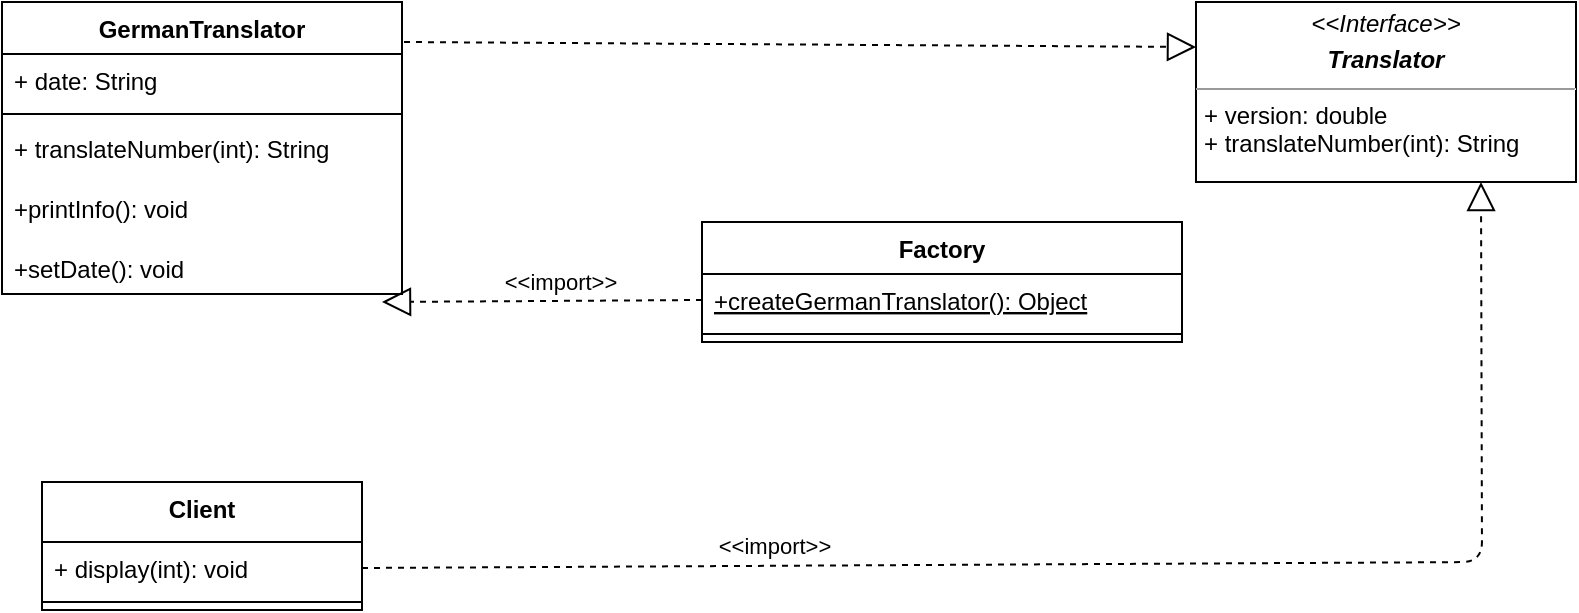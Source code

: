 <mxfile version="13.9.2" type="github">
  <diagram id="llPCNM7c6rKGlb3UE4iD" name="Page-2">
    <mxGraphModel dx="1422" dy="794" grid="1" gridSize="10" guides="1" tooltips="1" connect="1" arrows="1" fold="1" page="1" pageScale="1" pageWidth="827" pageHeight="1169" math="0" shadow="0">
      <root>
        <mxCell id="IJnll5uJMSZ8LJvvy6Eq-0" />
        <mxCell id="IJnll5uJMSZ8LJvvy6Eq-1" parent="IJnll5uJMSZ8LJvvy6Eq-0" />
        <mxCell id="qED0b3XlIijxAPaFemkb-0" value="&lt;p style=&quot;margin: 0px ; margin-top: 4px ; text-align: center&quot;&gt;&lt;i&gt;&amp;lt;&amp;lt;Interface&amp;gt;&amp;gt;&lt;/i&gt;&lt;/p&gt;&lt;p style=&quot;margin: 0px ; margin-top: 4px ; text-align: center&quot;&gt;&lt;i&gt;&lt;b&gt;Translator&lt;/b&gt;&lt;/i&gt;&lt;/p&gt;&lt;hr size=&quot;1&quot;&gt;&lt;p style=&quot;margin: 0px ; margin-left: 4px&quot;&gt;+ version: double&lt;br&gt;&lt;/p&gt;&lt;p style=&quot;margin: 0px ; margin-left: 4px&quot;&gt;+ translateNumber(int): String&lt;/p&gt;" style="verticalAlign=top;align=left;overflow=fill;fontSize=12;fontFamily=Helvetica;html=1;" vertex="1" parent="IJnll5uJMSZ8LJvvy6Eq-1">
          <mxGeometry x="637" y="70" width="190" height="90" as="geometry" />
        </mxCell>
        <mxCell id="qED0b3XlIijxAPaFemkb-1" value="GermanTranslator" style="swimlane;fontStyle=1;align=center;verticalAlign=top;childLayout=stackLayout;horizontal=1;startSize=26;horizontalStack=0;resizeParent=1;resizeParentMax=0;resizeLast=0;collapsible=1;marginBottom=0;" vertex="1" parent="IJnll5uJMSZ8LJvvy6Eq-1">
          <mxGeometry x="40" y="70" width="200" height="146" as="geometry" />
        </mxCell>
        <mxCell id="qED0b3XlIijxAPaFemkb-2" value="+ date: String" style="text;strokeColor=none;fillColor=none;align=left;verticalAlign=top;spacingLeft=4;spacingRight=4;overflow=hidden;rotatable=0;points=[[0,0.5],[1,0.5]];portConstraint=eastwest;" vertex="1" parent="qED0b3XlIijxAPaFemkb-1">
          <mxGeometry y="26" width="200" height="26" as="geometry" />
        </mxCell>
        <mxCell id="qED0b3XlIijxAPaFemkb-3" value="" style="line;strokeWidth=1;fillColor=none;align=left;verticalAlign=middle;spacingTop=-1;spacingLeft=3;spacingRight=3;rotatable=0;labelPosition=right;points=[];portConstraint=eastwest;" vertex="1" parent="qED0b3XlIijxAPaFemkb-1">
          <mxGeometry y="52" width="200" height="8" as="geometry" />
        </mxCell>
        <mxCell id="qED0b3XlIijxAPaFemkb-4" value="+ translateNumber(int): String" style="text;strokeColor=none;fillColor=none;align=left;verticalAlign=top;spacingLeft=4;spacingRight=4;overflow=hidden;rotatable=0;points=[[0,0.5],[1,0.5]];portConstraint=eastwest;" vertex="1" parent="qED0b3XlIijxAPaFemkb-1">
          <mxGeometry y="60" width="200" height="30" as="geometry" />
        </mxCell>
        <mxCell id="qED0b3XlIijxAPaFemkb-23" value="+printInfo(): void" style="text;strokeColor=none;fillColor=none;align=left;verticalAlign=top;spacingLeft=4;spacingRight=4;overflow=hidden;rotatable=0;points=[[0,0.5],[1,0.5]];portConstraint=eastwest;" vertex="1" parent="qED0b3XlIijxAPaFemkb-1">
          <mxGeometry y="90" width="200" height="30" as="geometry" />
        </mxCell>
        <mxCell id="qED0b3XlIijxAPaFemkb-25" value="+setDate(): void" style="text;strokeColor=none;fillColor=none;align=left;verticalAlign=top;spacingLeft=4;spacingRight=4;overflow=hidden;rotatable=0;points=[[0,0.5],[1,0.5]];portConstraint=eastwest;" vertex="1" parent="qED0b3XlIijxAPaFemkb-1">
          <mxGeometry y="120" width="200" height="26" as="geometry" />
        </mxCell>
        <mxCell id="qED0b3XlIijxAPaFemkb-9" value="Client" style="swimlane;fontStyle=1;align=center;verticalAlign=top;childLayout=stackLayout;horizontal=1;startSize=30;horizontalStack=0;resizeParent=1;resizeParentMax=0;resizeLast=0;collapsible=1;marginBottom=0;" vertex="1" parent="IJnll5uJMSZ8LJvvy6Eq-1">
          <mxGeometry x="60" y="310" width="160" height="64" as="geometry" />
        </mxCell>
        <mxCell id="qED0b3XlIijxAPaFemkb-10" value="+ display(int): void" style="text;strokeColor=none;fillColor=none;align=left;verticalAlign=top;spacingLeft=4;spacingRight=4;overflow=hidden;rotatable=0;points=[[0,0.5],[1,0.5]];portConstraint=eastwest;" vertex="1" parent="qED0b3XlIijxAPaFemkb-9">
          <mxGeometry y="30" width="160" height="26" as="geometry" />
        </mxCell>
        <mxCell id="qED0b3XlIijxAPaFemkb-11" value="" style="line;strokeWidth=1;fillColor=none;align=left;verticalAlign=middle;spacingTop=-1;spacingLeft=3;spacingRight=3;rotatable=0;labelPosition=right;points=[];portConstraint=eastwest;" vertex="1" parent="qED0b3XlIijxAPaFemkb-9">
          <mxGeometry y="56" width="160" height="8" as="geometry" />
        </mxCell>
        <mxCell id="qED0b3XlIijxAPaFemkb-13" value="Factory" style="swimlane;fontStyle=1;align=center;verticalAlign=top;childLayout=stackLayout;horizontal=1;startSize=26;horizontalStack=0;resizeParent=1;resizeParentMax=0;resizeLast=0;collapsible=1;marginBottom=0;" vertex="1" parent="IJnll5uJMSZ8LJvvy6Eq-1">
          <mxGeometry x="390" y="180" width="240" height="60" as="geometry" />
        </mxCell>
        <mxCell id="qED0b3XlIijxAPaFemkb-14" value="+createGermanTranslator(): Object" style="text;strokeColor=none;fillColor=none;align=left;verticalAlign=top;spacingLeft=4;spacingRight=4;overflow=hidden;rotatable=0;points=[[0,0.5],[1,0.5]];portConstraint=eastwest;fontStyle=4" vertex="1" parent="qED0b3XlIijxAPaFemkb-13">
          <mxGeometry y="26" width="240" height="26" as="geometry" />
        </mxCell>
        <mxCell id="qED0b3XlIijxAPaFemkb-15" value="" style="line;strokeWidth=1;fillColor=none;align=left;verticalAlign=middle;spacingTop=-1;spacingLeft=3;spacingRight=3;rotatable=0;labelPosition=right;points=[];portConstraint=eastwest;" vertex="1" parent="qED0b3XlIijxAPaFemkb-13">
          <mxGeometry y="52" width="240" height="8" as="geometry" />
        </mxCell>
        <mxCell id="qED0b3XlIijxAPaFemkb-20" value="" style="text;strokeColor=none;fillColor=none;align=left;verticalAlign=middle;spacingTop=-1;spacingLeft=4;spacingRight=4;rotatable=0;labelPosition=right;points=[];portConstraint=eastwest;" vertex="1" parent="IJnll5uJMSZ8LJvvy6Eq-1">
          <mxGeometry x="170" y="180" width="20" height="14" as="geometry" />
        </mxCell>
        <mxCell id="qED0b3XlIijxAPaFemkb-26" value="" style="endArrow=block;dashed=1;endFill=0;endSize=12;html=1;exitX=1.005;exitY=0.137;exitDx=0;exitDy=0;exitPerimeter=0;entryX=0;entryY=0.25;entryDx=0;entryDy=0;" edge="1" parent="IJnll5uJMSZ8LJvvy6Eq-1" source="qED0b3XlIijxAPaFemkb-1" target="qED0b3XlIijxAPaFemkb-0">
          <mxGeometry width="160" relative="1" as="geometry">
            <mxPoint x="270" y="210" as="sourcePoint" />
            <mxPoint x="318" y="90" as="targetPoint" />
          </mxGeometry>
        </mxCell>
        <mxCell id="qED0b3XlIijxAPaFemkb-28" value="" style="endArrow=block;dashed=1;endFill=0;endSize=12;html=1;exitX=0;exitY=0.5;exitDx=0;exitDy=0;entryX=0.95;entryY=1.154;entryDx=0;entryDy=0;entryPerimeter=0;" edge="1" parent="IJnll5uJMSZ8LJvvy6Eq-1" source="qED0b3XlIijxAPaFemkb-14" target="qED0b3XlIijxAPaFemkb-25">
          <mxGeometry width="160" relative="1" as="geometry">
            <mxPoint x="334" y="380" as="sourcePoint" />
            <mxPoint x="494" y="380" as="targetPoint" />
          </mxGeometry>
        </mxCell>
        <mxCell id="qED0b3XlIijxAPaFemkb-29" value="&amp;lt;&amp;lt;import&amp;gt;&amp;gt;" style="edgeLabel;html=1;align=center;verticalAlign=middle;resizable=0;points=[];" vertex="1" connectable="0" parent="qED0b3XlIijxAPaFemkb-28">
          <mxGeometry x="-0.263" relative="1" as="geometry">
            <mxPoint x="-12" y="-9.37" as="offset" />
          </mxGeometry>
        </mxCell>
        <mxCell id="qED0b3XlIijxAPaFemkb-34" value="" style="endArrow=block;dashed=1;endFill=0;endSize=12;html=1;exitX=1;exitY=0.5;exitDx=0;exitDy=0;entryX=0.75;entryY=1;entryDx=0;entryDy=0;" edge="1" parent="IJnll5uJMSZ8LJvvy6Eq-1" source="qED0b3XlIijxAPaFemkb-10" target="qED0b3XlIijxAPaFemkb-0">
          <mxGeometry width="160" relative="1" as="geometry">
            <mxPoint x="280" y="360" as="sourcePoint" />
            <mxPoint x="770" y="280" as="targetPoint" />
            <Array as="points">
              <mxPoint x="780" y="350" />
            </Array>
          </mxGeometry>
        </mxCell>
        <mxCell id="qED0b3XlIijxAPaFemkb-35" value="&amp;lt;&amp;lt;import&amp;gt;&amp;gt;" style="edgeLabel;html=1;align=center;verticalAlign=middle;resizable=0;points=[];" vertex="1" connectable="0" parent="qED0b3XlIijxAPaFemkb-34">
          <mxGeometry x="-0.575" y="-2" relative="1" as="geometry">
            <mxPoint x="46" y="-12" as="offset" />
          </mxGeometry>
        </mxCell>
      </root>
    </mxGraphModel>
  </diagram>
</mxfile>
